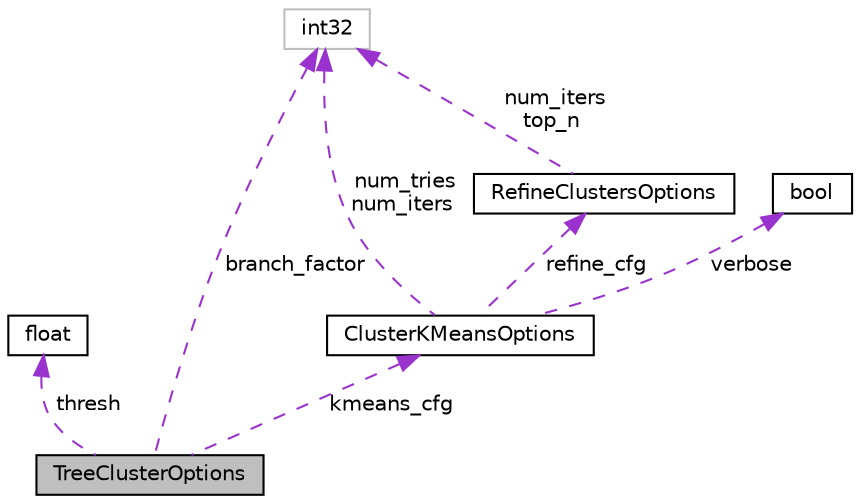digraph "TreeClusterOptions"
{
  edge [fontname="Helvetica",fontsize="10",labelfontname="Helvetica",labelfontsize="10"];
  node [fontname="Helvetica",fontsize="10",shape=record];
  Node1 [label="TreeClusterOptions",height=0.2,width=0.4,color="black", fillcolor="grey75", style="filled", fontcolor="black"];
  Node2 -> Node1 [dir="back",color="darkorchid3",fontsize="10",style="dashed",label=" thresh" ,fontname="Helvetica"];
  Node2 [label="float",height=0.2,width=0.4,color="black", fillcolor="white", style="filled",URL="$classfloat.html"];
  Node3 -> Node1 [dir="back",color="darkorchid3",fontsize="10",style="dashed",label=" kmeans_cfg" ,fontname="Helvetica"];
  Node3 [label="ClusterKMeansOptions",height=0.2,width=0.4,color="black", fillcolor="white", style="filled",URL="$structkaldi_1_1ClusterKMeansOptions.html"];
  Node4 -> Node3 [dir="back",color="darkorchid3",fontsize="10",style="dashed",label=" verbose" ,fontname="Helvetica"];
  Node4 [label="bool",height=0.2,width=0.4,color="black", fillcolor="white", style="filled",URL="$classbool.html"];
  Node5 -> Node3 [dir="back",color="darkorchid3",fontsize="10",style="dashed",label=" refine_cfg" ,fontname="Helvetica"];
  Node5 [label="RefineClustersOptions",height=0.2,width=0.4,color="black", fillcolor="white", style="filled",URL="$structkaldi_1_1RefineClustersOptions.html"];
  Node6 -> Node5 [dir="back",color="darkorchid3",fontsize="10",style="dashed",label=" num_iters\ntop_n" ,fontname="Helvetica"];
  Node6 [label="int32",height=0.2,width=0.4,color="grey75", fillcolor="white", style="filled"];
  Node6 -> Node3 [dir="back",color="darkorchid3",fontsize="10",style="dashed",label=" num_tries\nnum_iters" ,fontname="Helvetica"];
  Node6 -> Node1 [dir="back",color="darkorchid3",fontsize="10",style="dashed",label=" branch_factor" ,fontname="Helvetica"];
}

